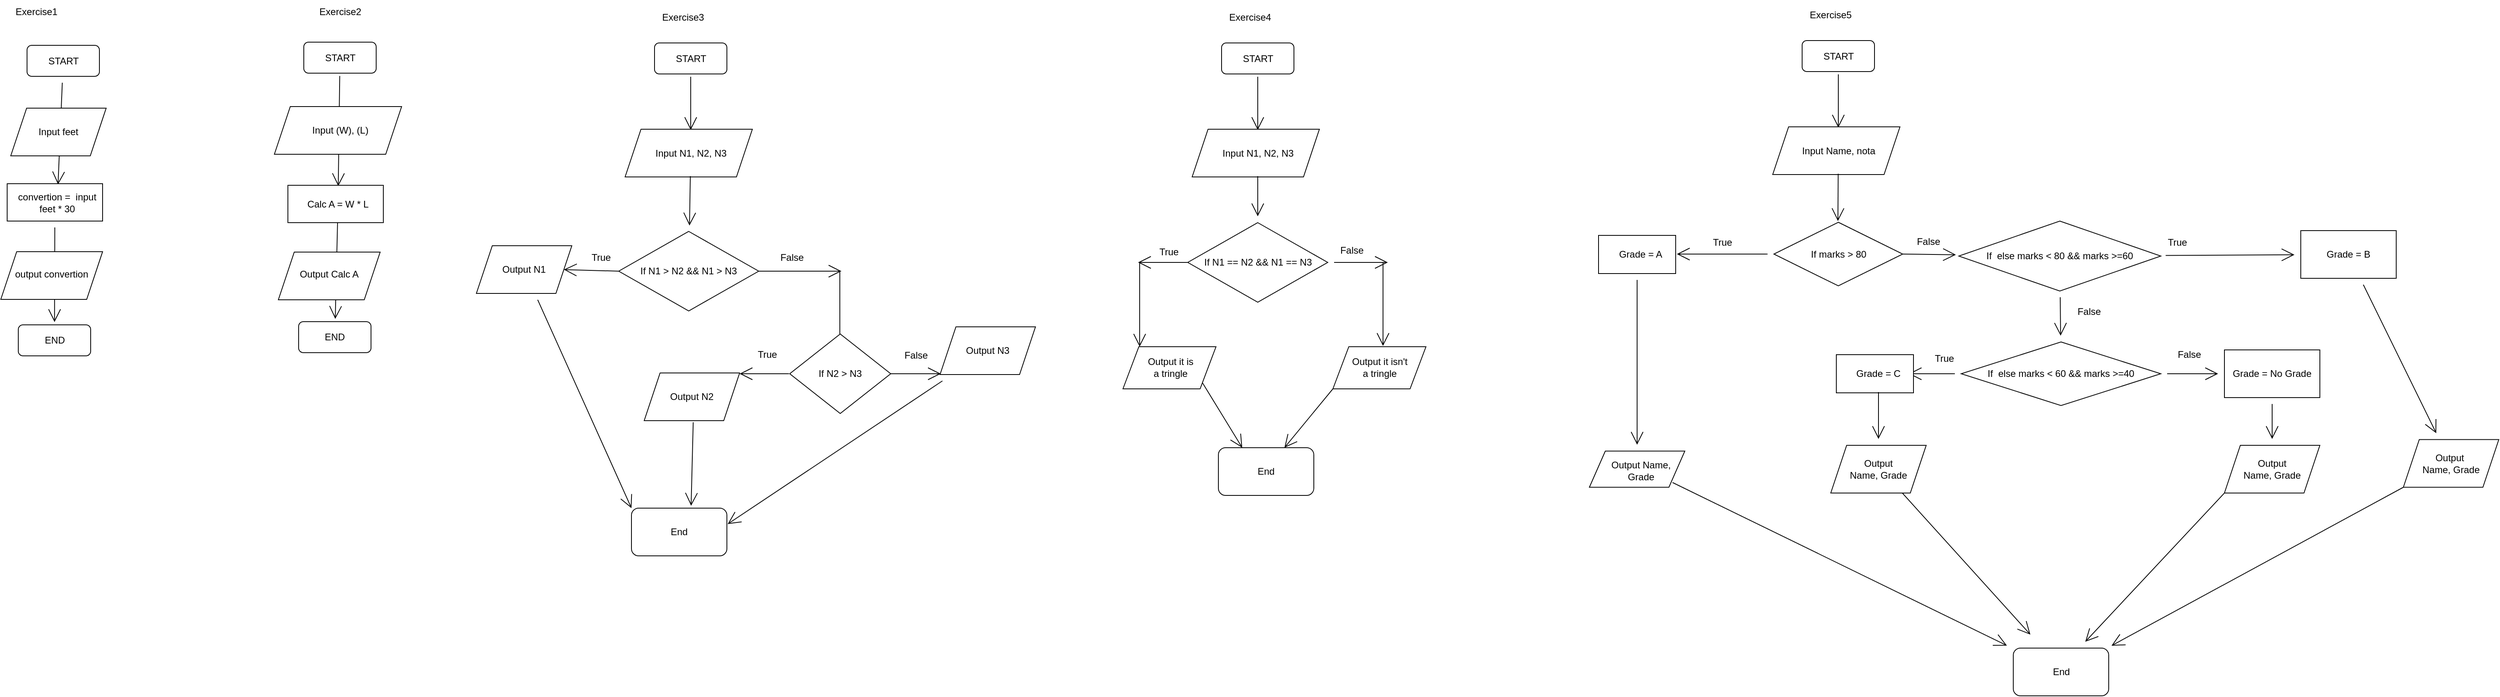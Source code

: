 <mxfile version="20.3.0" type="google"><diagram id="W6q1p02fnFKDCWlPJ2B-" name="Page-1"><mxGraphModel grid="0" page="0" gridSize="10" guides="1" tooltips="1" connect="1" arrows="1" fold="1" pageScale="1" pageWidth="850" pageHeight="1100" math="0" shadow="0"><root><mxCell id="0"/><mxCell id="1" parent="0"/><mxCell id="1oWrHF-s7Nw04dTgJK3o-116" value="" style="edgeStyle=none;curved=1;rounded=0;orthogonalLoop=1;jettySize=auto;html=1;endArrow=open;startSize=14;endSize=14;sourcePerimeterSpacing=8;targetPerimeterSpacing=8;" edge="1" parent="1" source="1oWrHF-s7Nw04dTgJK3o-114" target="1oWrHF-s7Nw04dTgJK3o-115"><mxGeometry relative="1" as="geometry"/></mxCell><mxCell id="1oWrHF-s7Nw04dTgJK3o-114" value="" style="rounded=0;whiteSpace=wrap;html=1;hachureGap=4;" vertex="1" parent="1"><mxGeometry x="1557" y="-429" width="97" height="48" as="geometry"/></mxCell><mxCell id="1oWrHF-s7Nw04dTgJK3o-2" value="" style="rounded=1;whiteSpace=wrap;html=1;hachureGap=4;" vertex="1" parent="1"><mxGeometry x="-419" y="-668" width="91" height="39" as="geometry"/></mxCell><mxCell id="1oWrHF-s7Nw04dTgJK3o-14" value="" style="edgeStyle=none;curved=1;rounded=0;orthogonalLoop=1;jettySize=auto;html=1;endArrow=open;startSize=14;endSize=14;sourcePerimeterSpacing=8;targetPerimeterSpacing=8;" edge="1" parent="1" source="1oWrHF-s7Nw04dTgJK3o-2" target="1oWrHF-s7Nw04dTgJK3o-8"><mxGeometry relative="1" as="geometry"/></mxCell><mxCell id="1oWrHF-s7Nw04dTgJK3o-3" value="START" style="text;html=1;strokeColor=none;fillColor=none;align=center;verticalAlign=middle;whiteSpace=wrap;rounded=0;hachureGap=4;" vertex="1" parent="1"><mxGeometry x="-403.5" y="-663.5" width="60" height="30" as="geometry"/></mxCell><mxCell id="1oWrHF-s7Nw04dTgJK3o-5" value="" style="shape=parallelogram;perimeter=parallelogramPerimeter;whiteSpace=wrap;html=1;fixedSize=1;hachureGap=4;" vertex="1" parent="1"><mxGeometry x="-439.5" y="-589" width="120" height="60" as="geometry"/></mxCell><mxCell id="1oWrHF-s7Nw04dTgJK3o-6" value="Input feet" style="text;html=1;strokeColor=none;fillColor=none;align=center;verticalAlign=middle;whiteSpace=wrap;rounded=0;hachureGap=4;" vertex="1" parent="1"><mxGeometry x="-421" y="-580" width="83" height="42" as="geometry"/></mxCell><mxCell id="1oWrHF-s7Nw04dTgJK3o-15" value="" style="edgeStyle=none;curved=1;rounded=0;orthogonalLoop=1;jettySize=auto;html=1;endArrow=open;startSize=14;endSize=14;sourcePerimeterSpacing=8;targetPerimeterSpacing=8;" edge="1" parent="1" source="1oWrHF-s7Nw04dTgJK3o-7" target="1oWrHF-s7Nw04dTgJK3o-13"><mxGeometry relative="1" as="geometry"/></mxCell><mxCell id="1oWrHF-s7Nw04dTgJK3o-7" value="" style="rounded=0;whiteSpace=wrap;html=1;hachureGap=4;" vertex="1" parent="1"><mxGeometry x="-444" y="-494" width="120" height="47" as="geometry"/></mxCell><mxCell id="1oWrHF-s7Nw04dTgJK3o-8" value="convertion =&amp;nbsp; input feet * 30" style="text;html=1;strokeColor=none;fillColor=none;align=center;verticalAlign=middle;whiteSpace=wrap;rounded=0;hachureGap=4;" vertex="1" parent="1"><mxGeometry x="-434" y="-485" width="106" height="30" as="geometry"/></mxCell><mxCell id="1oWrHF-s7Nw04dTgJK3o-9" value="" style="shape=parallelogram;perimeter=parallelogramPerimeter;whiteSpace=wrap;html=1;fixedSize=1;hachureGap=4;" vertex="1" parent="1"><mxGeometry x="-452" y="-408.5" width="128" height="60" as="geometry"/></mxCell><mxCell id="1oWrHF-s7Nw04dTgJK3o-10" value="output convertion" style="text;html=1;strokeColor=none;fillColor=none;align=center;verticalAlign=middle;whiteSpace=wrap;rounded=0;hachureGap=4;" vertex="1" parent="1"><mxGeometry x="-436.75" y="-395.5" width="97.5" height="30" as="geometry"/></mxCell><mxCell id="1oWrHF-s7Nw04dTgJK3o-12" value="" style="rounded=1;whiteSpace=wrap;html=1;hachureGap=4;" vertex="1" parent="1"><mxGeometry x="-430" y="-316.5" width="91" height="39" as="geometry"/></mxCell><mxCell id="1oWrHF-s7Nw04dTgJK3o-13" value="END" style="text;html=1;strokeColor=none;fillColor=none;align=center;verticalAlign=middle;whiteSpace=wrap;rounded=0;hachureGap=4;" vertex="1" parent="1"><mxGeometry x="-414.5" y="-312" width="60" height="30" as="geometry"/></mxCell><mxCell id="1oWrHF-s7Nw04dTgJK3o-16" value="" style="rounded=1;whiteSpace=wrap;html=1;hachureGap=4;" vertex="1" parent="1"><mxGeometry x="-71" y="-672" width="91" height="39" as="geometry"/></mxCell><mxCell id="1oWrHF-s7Nw04dTgJK3o-27" value="" style="edgeStyle=none;curved=1;rounded=0;orthogonalLoop=1;jettySize=auto;html=1;endArrow=open;startSize=14;endSize=14;sourcePerimeterSpacing=8;targetPerimeterSpacing=8;" edge="1" parent="1" source="1oWrHF-s7Nw04dTgJK3o-17" target="1oWrHF-s7Nw04dTgJK3o-22"><mxGeometry relative="1" as="geometry"/></mxCell><mxCell id="1oWrHF-s7Nw04dTgJK3o-17" value="START" style="text;html=1;strokeColor=none;fillColor=none;align=center;verticalAlign=middle;whiteSpace=wrap;rounded=0;hachureGap=4;" vertex="1" parent="1"><mxGeometry x="-55.5" y="-667.5" width="60" height="30" as="geometry"/></mxCell><mxCell id="1oWrHF-s7Nw04dTgJK3o-19" value="" style="shape=parallelogram;perimeter=parallelogramPerimeter;whiteSpace=wrap;html=1;fixedSize=1;hachureGap=4;" vertex="1" parent="1"><mxGeometry x="-108" y="-591" width="160" height="60" as="geometry"/></mxCell><mxCell id="1oWrHF-s7Nw04dTgJK3o-20" value="Input (W), (L)" style="text;html=1;strokeColor=none;fillColor=none;align=center;verticalAlign=middle;whiteSpace=wrap;rounded=0;hachureGap=4;" vertex="1" parent="1"><mxGeometry x="-82.5" y="-582" width="114" height="42" as="geometry"/></mxCell><mxCell id="1oWrHF-s7Nw04dTgJK3o-21" value="" style="rounded=0;whiteSpace=wrap;html=1;hachureGap=4;" vertex="1" parent="1"><mxGeometry x="-91" y="-492" width="120" height="47" as="geometry"/></mxCell><mxCell id="1oWrHF-s7Nw04dTgJK3o-28" value="" style="edgeStyle=none;curved=1;rounded=0;orthogonalLoop=1;jettySize=auto;html=1;endArrow=open;startSize=14;endSize=14;sourcePerimeterSpacing=8;targetPerimeterSpacing=8;" edge="1" parent="1" source="1oWrHF-s7Nw04dTgJK3o-22" target="1oWrHF-s7Nw04dTgJK3o-26"><mxGeometry relative="1" as="geometry"/></mxCell><mxCell id="1oWrHF-s7Nw04dTgJK3o-22" value="Calc A = W * L" style="text;html=1;strokeColor=none;fillColor=none;align=center;verticalAlign=middle;whiteSpace=wrap;rounded=0;hachureGap=4;" vertex="1" parent="1"><mxGeometry x="-81" y="-483" width="106" height="30" as="geometry"/></mxCell><mxCell id="1oWrHF-s7Nw04dTgJK3o-23" value="" style="shape=parallelogram;perimeter=parallelogramPerimeter;whiteSpace=wrap;html=1;fixedSize=1;hachureGap=4;" vertex="1" parent="1"><mxGeometry x="-103" y="-408" width="128" height="60" as="geometry"/></mxCell><mxCell id="1oWrHF-s7Nw04dTgJK3o-24" value="Output Calc A" style="text;html=1;strokeColor=none;fillColor=none;align=center;verticalAlign=middle;whiteSpace=wrap;rounded=0;hachureGap=4;" vertex="1" parent="1"><mxGeometry x="-87.75" y="-395" width="97.5" height="30" as="geometry"/></mxCell><mxCell id="1oWrHF-s7Nw04dTgJK3o-25" value="" style="rounded=1;whiteSpace=wrap;html=1;hachureGap=4;" vertex="1" parent="1"><mxGeometry x="-77.5" y="-320.5" width="91" height="39" as="geometry"/></mxCell><mxCell id="1oWrHF-s7Nw04dTgJK3o-26" value="END" style="text;html=1;strokeColor=none;fillColor=none;align=center;verticalAlign=middle;whiteSpace=wrap;rounded=0;hachureGap=4;" vertex="1" parent="1"><mxGeometry x="-62" y="-316" width="60" height="30" as="geometry"/></mxCell><mxCell id="1oWrHF-s7Nw04dTgJK3o-29" value="" style="rounded=1;whiteSpace=wrap;html=1;hachureGap=4;" vertex="1" parent="1"><mxGeometry x="370" y="-671" width="91" height="39" as="geometry"/></mxCell><mxCell id="1oWrHF-s7Nw04dTgJK3o-61" value="" style="edgeStyle=none;curved=1;rounded=0;orthogonalLoop=1;jettySize=auto;html=1;endArrow=open;startSize=14;endSize=14;sourcePerimeterSpacing=8;targetPerimeterSpacing=8;" edge="1" parent="1" source="1oWrHF-s7Nw04dTgJK3o-30" target="1oWrHF-s7Nw04dTgJK3o-32"><mxGeometry relative="1" as="geometry"/></mxCell><mxCell id="1oWrHF-s7Nw04dTgJK3o-30" value="START" style="text;html=1;strokeColor=none;fillColor=none;align=center;verticalAlign=middle;whiteSpace=wrap;rounded=0;hachureGap=4;" vertex="1" parent="1"><mxGeometry x="385.5" y="-666.5" width="60" height="30" as="geometry"/></mxCell><mxCell id="1oWrHF-s7Nw04dTgJK3o-31" value="" style="shape=parallelogram;perimeter=parallelogramPerimeter;whiteSpace=wrap;html=1;fixedSize=1;hachureGap=4;" vertex="1" parent="1"><mxGeometry x="333" y="-562.5" width="160" height="60" as="geometry"/></mxCell><mxCell id="1oWrHF-s7Nw04dTgJK3o-62" value="" style="edgeStyle=none;curved=1;rounded=0;orthogonalLoop=1;jettySize=auto;html=1;endArrow=open;startSize=14;endSize=14;sourcePerimeterSpacing=8;targetPerimeterSpacing=8;" edge="1" parent="1" source="1oWrHF-s7Nw04dTgJK3o-32" target="1oWrHF-s7Nw04dTgJK3o-33"><mxGeometry relative="1" as="geometry"/></mxCell><mxCell id="1oWrHF-s7Nw04dTgJK3o-32" value="Input N1, N2, N3" style="text;html=1;strokeColor=none;fillColor=none;align=center;verticalAlign=middle;whiteSpace=wrap;rounded=0;hachureGap=4;" vertex="1" parent="1"><mxGeometry x="358.5" y="-553.5" width="114" height="42" as="geometry"/></mxCell><mxCell id="1oWrHF-s7Nw04dTgJK3o-44" value="" style="edgeStyle=none;curved=1;rounded=0;orthogonalLoop=1;jettySize=auto;html=1;endArrow=open;startSize=14;endSize=14;sourcePerimeterSpacing=8;targetPerimeterSpacing=8;exitX=0;exitY=0.5;exitDx=0;exitDy=0;entryX=1;entryY=0.5;entryDx=0;entryDy=0;" edge="1" parent="1" source="1oWrHF-s7Nw04dTgJK3o-33" target="1oWrHF-s7Nw04dTgJK3o-43"><mxGeometry relative="1" as="geometry"><mxPoint x="260" y="-343" as="sourcePoint"/><mxPoint x="201" y="-294" as="targetPoint"/></mxGeometry></mxCell><mxCell id="1oWrHF-s7Nw04dTgJK3o-49" value="" style="edgeStyle=none;curved=1;rounded=0;orthogonalLoop=1;jettySize=auto;html=1;endArrow=open;startSize=14;endSize=14;sourcePerimeterSpacing=8;targetPerimeterSpacing=8;" edge="1" parent="1"><mxGeometry relative="1" as="geometry"><mxPoint x="603" y="-383" as="sourcePoint"/><mxPoint x="602.5" y="-259" as="targetPoint"/><Array as="points"><mxPoint x="603" y="-261"/></Array></mxGeometry></mxCell><mxCell id="1oWrHF-s7Nw04dTgJK3o-51" value="" style="edgeStyle=none;curved=1;rounded=0;orthogonalLoop=1;jettySize=auto;html=1;endArrow=open;startSize=14;endSize=14;sourcePerimeterSpacing=8;targetPerimeterSpacing=8;" edge="1" parent="1"><mxGeometry relative="1" as="geometry"><mxPoint x="501.0" y="-384" as="sourcePoint"/><mxPoint x="605" y="-384" as="targetPoint"/></mxGeometry></mxCell><mxCell id="1oWrHF-s7Nw04dTgJK3o-33" value="If N1 &amp;gt; N2 &amp;amp;&amp;amp; N1 &amp;gt; N3" style="rhombus;whiteSpace=wrap;html=1;hachureGap=4;" vertex="1" parent="1"><mxGeometry x="325" y="-434" width="176" height="100" as="geometry"/></mxCell><mxCell id="1oWrHF-s7Nw04dTgJK3o-60" value="" style="edgeStyle=none;curved=1;rounded=0;orthogonalLoop=1;jettySize=auto;html=1;endArrow=open;startSize=14;endSize=14;sourcePerimeterSpacing=8;targetPerimeterSpacing=8;entryX=0;entryY=0;entryDx=0;entryDy=0;" edge="1" parent="1" source="1oWrHF-s7Nw04dTgJK3o-43" target="1oWrHF-s7Nw04dTgJK3o-59"><mxGeometry relative="1" as="geometry"><mxPoint x="186" y="-73" as="targetPoint"/></mxGeometry></mxCell><mxCell id="1oWrHF-s7Nw04dTgJK3o-43" value="Output N1" style="shape=parallelogram;perimeter=parallelogramPerimeter;whiteSpace=wrap;html=1;fixedSize=1;hachureGap=4;" vertex="1" parent="1"><mxGeometry x="146" y="-416" width="120" height="60" as="geometry"/></mxCell><mxCell id="1oWrHF-s7Nw04dTgJK3o-47" value="True" style="text;html=1;strokeColor=none;fillColor=none;align=center;verticalAlign=middle;whiteSpace=wrap;rounded=0;hachureGap=4;rotation=0;" vertex="1" parent="1"><mxGeometry x="273" y="-416" width="60" height="30" as="geometry"/></mxCell><mxCell id="1oWrHF-s7Nw04dTgJK3o-54" value="" style="edgeStyle=none;curved=1;rounded=0;orthogonalLoop=1;jettySize=auto;html=1;endArrow=open;startSize=14;endSize=14;sourcePerimeterSpacing=8;targetPerimeterSpacing=8;" edge="1" parent="1"><mxGeometry relative="1" as="geometry"><mxPoint x="664" y="-255" as="sourcePoint"/><mxPoint x="730" y="-255" as="targetPoint"/></mxGeometry></mxCell><mxCell id="1oWrHF-s7Nw04dTgJK3o-56" value="" style="edgeStyle=none;curved=1;rounded=0;orthogonalLoop=1;jettySize=auto;html=1;endArrow=open;startSize=14;endSize=14;sourcePerimeterSpacing=8;targetPerimeterSpacing=8;" edge="1" parent="1"><mxGeometry relative="1" as="geometry"><mxPoint x="539" y="-255" as="sourcePoint"/><mxPoint x="477.0" y="-255" as="targetPoint"/></mxGeometry></mxCell><mxCell id="1oWrHF-s7Nw04dTgJK3o-48" value="If N2 &amp;gt; N3" style="rhombus;whiteSpace=wrap;html=1;hachureGap=4;" vertex="1" parent="1"><mxGeometry x="540" y="-305" width="127" height="100" as="geometry"/></mxCell><mxCell id="1oWrHF-s7Nw04dTgJK3o-52" value="False" style="text;html=1;strokeColor=none;fillColor=none;align=center;verticalAlign=middle;whiteSpace=wrap;rounded=0;hachureGap=4;" vertex="1" parent="1"><mxGeometry x="513" y="-416" width="60" height="30" as="geometry"/></mxCell><mxCell id="1oWrHF-s7Nw04dTgJK3o-67" value="" style="edgeStyle=none;curved=1;rounded=0;orthogonalLoop=1;jettySize=auto;html=1;endArrow=open;startSize=14;endSize=14;sourcePerimeterSpacing=8;targetPerimeterSpacing=8;" edge="1" parent="1" source="1oWrHF-s7Nw04dTgJK3o-53"><mxGeometry relative="1" as="geometry"><mxPoint x="462" y="-66" as="targetPoint"/></mxGeometry></mxCell><mxCell id="1oWrHF-s7Nw04dTgJK3o-53" value="Output N3" style="shape=parallelogram;perimeter=parallelogramPerimeter;whiteSpace=wrap;html=1;fixedSize=1;hachureGap=4;" vertex="1" parent="1"><mxGeometry x="729" y="-314" width="120" height="60" as="geometry"/></mxCell><mxCell id="1oWrHF-s7Nw04dTgJK3o-65" value="" style="edgeStyle=none;curved=1;rounded=0;orthogonalLoop=1;jettySize=auto;html=1;endArrow=open;startSize=14;endSize=14;sourcePerimeterSpacing=8;targetPerimeterSpacing=8;" edge="1" parent="1"><mxGeometry relative="1" as="geometry"><mxPoint x="418.647" y="-194" as="sourcePoint"/><mxPoint x="416" y="-89" as="targetPoint"/></mxGeometry></mxCell><mxCell id="1oWrHF-s7Nw04dTgJK3o-55" value="Output N2" style="shape=parallelogram;perimeter=parallelogramPerimeter;whiteSpace=wrap;html=1;fixedSize=1;hachureGap=4;" vertex="1" parent="1"><mxGeometry x="357" y="-256" width="120" height="60" as="geometry"/></mxCell><mxCell id="1oWrHF-s7Nw04dTgJK3o-57" value="True" style="text;html=1;strokeColor=none;fillColor=none;align=center;verticalAlign=middle;whiteSpace=wrap;rounded=0;hachureGap=4;rotation=0;" vertex="1" parent="1"><mxGeometry x="482" y="-294" width="60" height="30" as="geometry"/></mxCell><mxCell id="1oWrHF-s7Nw04dTgJK3o-58" value="False" style="text;html=1;strokeColor=none;fillColor=none;align=center;verticalAlign=middle;whiteSpace=wrap;rounded=0;hachureGap=4;rotation=0;" vertex="1" parent="1"><mxGeometry x="669" y="-293" width="60" height="30" as="geometry"/></mxCell><mxCell id="1oWrHF-s7Nw04dTgJK3o-59" value="End" style="rounded=1;whiteSpace=wrap;html=1;hachureGap=4;" vertex="1" parent="1"><mxGeometry x="341" y="-86" width="120" height="60" as="geometry"/></mxCell><mxCell id="1oWrHF-s7Nw04dTgJK3o-68" value="Exercise1" style="text;html=1;strokeColor=none;fillColor=none;align=center;verticalAlign=middle;whiteSpace=wrap;rounded=0;hachureGap=4;" vertex="1" parent="1"><mxGeometry x="-436.75" y="-725" width="60" height="30" as="geometry"/></mxCell><mxCell id="1oWrHF-s7Nw04dTgJK3o-71" value="Exercise2" style="text;html=1;strokeColor=none;fillColor=none;align=center;verticalAlign=middle;whiteSpace=wrap;rounded=0;hachureGap=4;" vertex="1" parent="1"><mxGeometry x="-55.5" y="-725" width="60" height="30" as="geometry"/></mxCell><mxCell id="1oWrHF-s7Nw04dTgJK3o-72" value="Exercise3" style="text;html=1;strokeColor=none;fillColor=none;align=center;verticalAlign=middle;whiteSpace=wrap;rounded=0;hachureGap=4;" vertex="1" parent="1"><mxGeometry x="376" y="-718" width="60" height="30" as="geometry"/></mxCell><mxCell id="1oWrHF-s7Nw04dTgJK3o-73" value="" style="rounded=1;whiteSpace=wrap;html=1;hachureGap=4;" vertex="1" parent="1"><mxGeometry x="1083" y="-671" width="91" height="39" as="geometry"/></mxCell><mxCell id="1oWrHF-s7Nw04dTgJK3o-74" value="" style="edgeStyle=none;curved=1;rounded=0;orthogonalLoop=1;jettySize=auto;html=1;endArrow=open;startSize=14;endSize=14;sourcePerimeterSpacing=8;targetPerimeterSpacing=8;" edge="1" parent="1" source="1oWrHF-s7Nw04dTgJK3o-75" target="1oWrHF-s7Nw04dTgJK3o-77"><mxGeometry relative="1" as="geometry"/></mxCell><mxCell id="1oWrHF-s7Nw04dTgJK3o-75" value="START" style="text;html=1;strokeColor=none;fillColor=none;align=center;verticalAlign=middle;whiteSpace=wrap;rounded=0;hachureGap=4;" vertex="1" parent="1"><mxGeometry x="1098.5" y="-666.5" width="60" height="30" as="geometry"/></mxCell><mxCell id="1oWrHF-s7Nw04dTgJK3o-76" value="" style="shape=parallelogram;perimeter=parallelogramPerimeter;whiteSpace=wrap;html=1;fixedSize=1;hachureGap=4;" vertex="1" parent="1"><mxGeometry x="1046" y="-562.5" width="160" height="60" as="geometry"/></mxCell><mxCell id="1oWrHF-s7Nw04dTgJK3o-80" value="" style="edgeStyle=none;curved=1;rounded=0;orthogonalLoop=1;jettySize=auto;html=1;endArrow=open;startSize=14;endSize=14;sourcePerimeterSpacing=8;targetPerimeterSpacing=8;" edge="1" parent="1" source="1oWrHF-s7Nw04dTgJK3o-77" target="1oWrHF-s7Nw04dTgJK3o-79"><mxGeometry relative="1" as="geometry"/></mxCell><mxCell id="1oWrHF-s7Nw04dTgJK3o-77" value="Input N1, N2, N3" style="text;html=1;strokeColor=none;fillColor=none;align=center;verticalAlign=middle;whiteSpace=wrap;rounded=0;hachureGap=4;" vertex="1" parent="1"><mxGeometry x="1071.5" y="-553.5" width="114" height="42" as="geometry"/></mxCell><mxCell id="1oWrHF-s7Nw04dTgJK3o-78" value="Exercise4" style="text;html=1;strokeColor=none;fillColor=none;align=center;verticalAlign=middle;whiteSpace=wrap;rounded=0;hachureGap=4;" vertex="1" parent="1"><mxGeometry x="1089" y="-718" width="60" height="30" as="geometry"/></mxCell><mxCell id="1oWrHF-s7Nw04dTgJK3o-84" value="" style="edgeStyle=none;curved=1;rounded=0;orthogonalLoop=1;jettySize=auto;html=1;endArrow=open;startSize=14;endSize=14;sourcePerimeterSpacing=8;targetPerimeterSpacing=8;" edge="1" parent="1"><mxGeometry relative="1" as="geometry"><mxPoint x="1041" y="-395" as="sourcePoint"/><mxPoint x="978" y="-395" as="targetPoint"/></mxGeometry></mxCell><mxCell id="1oWrHF-s7Nw04dTgJK3o-92" value="" style="edgeStyle=none;curved=1;rounded=0;orthogonalLoop=1;jettySize=auto;html=1;endArrow=open;startSize=14;endSize=14;sourcePerimeterSpacing=8;targetPerimeterSpacing=8;" edge="1" parent="1" source="1oWrHF-s7Nw04dTgJK3o-79"><mxGeometry relative="1" as="geometry"><mxPoint x="1292" y="-395" as="targetPoint"/></mxGeometry></mxCell><mxCell id="1oWrHF-s7Nw04dTgJK3o-79" value="If N1 == N2 &amp;amp;&amp;amp; N1 == N3" style="rhombus;whiteSpace=wrap;html=1;hachureGap=4;" vertex="1" parent="1"><mxGeometry x="1040.5" y="-445" width="176" height="100" as="geometry"/></mxCell><mxCell id="1oWrHF-s7Nw04dTgJK3o-99" style="edgeStyle=none;curved=1;rounded=0;orthogonalLoop=1;jettySize=auto;html=1;exitX=1;exitY=1;exitDx=0;exitDy=0;endArrow=open;startSize=14;endSize=14;sourcePerimeterSpacing=8;targetPerimeterSpacing=8;entryX=0.25;entryY=0;entryDx=0;entryDy=0;" edge="1" parent="1" source="1oWrHF-s7Nw04dTgJK3o-81" target="1oWrHF-s7Nw04dTgJK3o-97"><mxGeometry relative="1" as="geometry"><mxPoint x="1086.042" y="-198" as="targetPoint"/></mxGeometry></mxCell><mxCell id="1oWrHF-s7Nw04dTgJK3o-81" value="" style="shape=parallelogram;perimeter=parallelogramPerimeter;whiteSpace=wrap;html=1;fixedSize=1;hachureGap=4;" vertex="1" parent="1"><mxGeometry x="959" y="-289" width="117" height="53" as="geometry"/></mxCell><mxCell id="1oWrHF-s7Nw04dTgJK3o-86" value="" style="edgeStyle=none;curved=1;rounded=0;orthogonalLoop=1;jettySize=auto;html=1;endArrow=open;startSize=14;endSize=14;sourcePerimeterSpacing=8;targetPerimeterSpacing=8;" edge="1" parent="1"><mxGeometry relative="1" as="geometry"><mxPoint x="980" y="-395" as="sourcePoint"/><mxPoint x="980" y="-289" as="targetPoint"/></mxGeometry></mxCell><mxCell id="1oWrHF-s7Nw04dTgJK3o-89" value="Output it is a tringle" style="text;html=1;strokeColor=none;fillColor=none;align=center;verticalAlign=middle;whiteSpace=wrap;rounded=0;hachureGap=4;" vertex="1" parent="1"><mxGeometry x="989" y="-278" width="60" height="30" as="geometry"/></mxCell><mxCell id="1oWrHF-s7Nw04dTgJK3o-90" value="True" style="text;html=1;strokeColor=none;fillColor=none;align=center;verticalAlign=middle;whiteSpace=wrap;rounded=0;hachureGap=4;" vertex="1" parent="1"><mxGeometry x="987" y="-423" width="60" height="30" as="geometry"/></mxCell><mxCell id="1oWrHF-s7Nw04dTgJK3o-93" value="False" style="text;html=1;strokeColor=none;fillColor=none;align=center;verticalAlign=middle;whiteSpace=wrap;rounded=0;hachureGap=4;" vertex="1" parent="1"><mxGeometry x="1216.5" y="-425.5" width="60" height="30" as="geometry"/></mxCell><mxCell id="1oWrHF-s7Nw04dTgJK3o-101" style="edgeStyle=none;curved=1;rounded=0;orthogonalLoop=1;jettySize=auto;html=1;exitX=0;exitY=1;exitDx=0;exitDy=0;endArrow=open;startSize=14;endSize=14;sourcePerimeterSpacing=8;targetPerimeterSpacing=8;entryX=0.692;entryY=0;entryDx=0;entryDy=0;entryPerimeter=0;" edge="1" parent="1" source="1oWrHF-s7Nw04dTgJK3o-94" target="1oWrHF-s7Nw04dTgJK3o-97"><mxGeometry relative="1" as="geometry"><mxPoint x="1194.434" y="-198" as="targetPoint"/></mxGeometry></mxCell><mxCell id="1oWrHF-s7Nw04dTgJK3o-94" value="" style="shape=parallelogram;perimeter=parallelogramPerimeter;whiteSpace=wrap;html=1;fixedSize=1;hachureGap=4;" vertex="1" parent="1"><mxGeometry x="1223" y="-289" width="117" height="53" as="geometry"/></mxCell><mxCell id="1oWrHF-s7Nw04dTgJK3o-95" value="Output it isn't a tringle" style="text;html=1;strokeColor=none;fillColor=none;align=center;verticalAlign=middle;whiteSpace=wrap;rounded=0;hachureGap=4;" vertex="1" parent="1"><mxGeometry x="1245.5" y="-278.5" width="71.5" height="30" as="geometry"/></mxCell><mxCell id="1oWrHF-s7Nw04dTgJK3o-96" value="" style="edgeStyle=none;curved=1;rounded=0;orthogonalLoop=1;jettySize=auto;html=1;endArrow=open;startSize=14;endSize=14;sourcePerimeterSpacing=8;targetPerimeterSpacing=8;" edge="1" parent="1"><mxGeometry relative="1" as="geometry"><mxPoint x="1286.0" y="-395" as="sourcePoint"/><mxPoint x="1286" y="-290" as="targetPoint"/></mxGeometry></mxCell><mxCell id="1oWrHF-s7Nw04dTgJK3o-97" value="End" style="rounded=1;whiteSpace=wrap;html=1;hachureGap=4;" vertex="1" parent="1"><mxGeometry x="1079" y="-162" width="120" height="60" as="geometry"/></mxCell><mxCell id="1oWrHF-s7Nw04dTgJK3o-102" value="" style="rounded=1;whiteSpace=wrap;html=1;hachureGap=4;" vertex="1" parent="1"><mxGeometry x="1813" y="-674" width="91" height="39" as="geometry"/></mxCell><mxCell id="1oWrHF-s7Nw04dTgJK3o-103" value="" style="edgeStyle=none;curved=1;rounded=0;orthogonalLoop=1;jettySize=auto;html=1;endArrow=open;startSize=14;endSize=14;sourcePerimeterSpacing=8;targetPerimeterSpacing=8;" edge="1" parent="1" source="1oWrHF-s7Nw04dTgJK3o-104" target="1oWrHF-s7Nw04dTgJK3o-106"><mxGeometry relative="1" as="geometry"/></mxCell><mxCell id="1oWrHF-s7Nw04dTgJK3o-104" value="START" style="text;html=1;strokeColor=none;fillColor=none;align=center;verticalAlign=middle;whiteSpace=wrap;rounded=0;hachureGap=4;" vertex="1" parent="1"><mxGeometry x="1828.5" y="-669.5" width="60" height="30" as="geometry"/></mxCell><mxCell id="1oWrHF-s7Nw04dTgJK3o-105" value="" style="shape=parallelogram;perimeter=parallelogramPerimeter;whiteSpace=wrap;html=1;fixedSize=1;hachureGap=4;" vertex="1" parent="1"><mxGeometry x="1776" y="-565.5" width="160" height="60" as="geometry"/></mxCell><mxCell id="1oWrHF-s7Nw04dTgJK3o-109" value="" style="edgeStyle=none;curved=1;rounded=0;orthogonalLoop=1;jettySize=auto;html=1;endArrow=open;startSize=14;endSize=14;sourcePerimeterSpacing=8;targetPerimeterSpacing=8;" edge="1" parent="1" source="1oWrHF-s7Nw04dTgJK3o-106"><mxGeometry relative="1" as="geometry"><mxPoint x="1858" y="-447" as="targetPoint"/></mxGeometry></mxCell><mxCell id="1oWrHF-s7Nw04dTgJK3o-106" value="Input Name, nota" style="text;html=1;strokeColor=none;fillColor=none;align=center;verticalAlign=middle;whiteSpace=wrap;rounded=0;hachureGap=4;" vertex="1" parent="1"><mxGeometry x="1801.5" y="-556.5" width="114" height="42" as="geometry"/></mxCell><mxCell id="1oWrHF-s7Nw04dTgJK3o-107" value="Exercise5" style="text;html=1;strokeColor=none;fillColor=none;align=center;verticalAlign=middle;whiteSpace=wrap;rounded=0;hachureGap=4;" vertex="1" parent="1"><mxGeometry x="1819" y="-721" width="60" height="30" as="geometry"/></mxCell><mxCell id="1oWrHF-s7Nw04dTgJK3o-112" value="" style="edgeStyle=none;curved=1;rounded=0;orthogonalLoop=1;jettySize=auto;html=1;endArrow=open;startSize=14;endSize=14;sourcePerimeterSpacing=8;targetPerimeterSpacing=8;" edge="1" parent="1" source="1oWrHF-s7Nw04dTgJK3o-108"><mxGeometry relative="1" as="geometry"><mxPoint x="1655.5" y="-405.5" as="targetPoint"/></mxGeometry></mxCell><mxCell id="1oWrHF-s7Nw04dTgJK3o-120" style="edgeStyle=none;curved=1;rounded=0;orthogonalLoop=1;jettySize=auto;html=1;exitX=1;exitY=0.5;exitDx=0;exitDy=0;endArrow=open;startSize=14;endSize=14;sourcePerimeterSpacing=8;targetPerimeterSpacing=8;" edge="1" parent="1" source="1oWrHF-s7Nw04dTgJK3o-108" target="1oWrHF-s7Nw04dTgJK3o-119"><mxGeometry relative="1" as="geometry"/></mxCell><mxCell id="1oWrHF-s7Nw04dTgJK3o-108" value="If marks &amp;gt; 80" style="rhombus;whiteSpace=wrap;html=1;hachureGap=4;" vertex="1" parent="1"><mxGeometry x="1777.5" y="-445.5" width="162" height="80" as="geometry"/></mxCell><mxCell id="1oWrHF-s7Nw04dTgJK3o-110" value="True" style="text;html=1;strokeColor=none;fillColor=none;align=center;verticalAlign=middle;whiteSpace=wrap;rounded=0;hachureGap=4;" vertex="1" parent="1"><mxGeometry x="1683" y="-435.5" width="60" height="30" as="geometry"/></mxCell><mxCell id="1oWrHF-s7Nw04dTgJK3o-113" value="Grade = A" style="text;html=1;strokeColor=none;fillColor=none;align=center;verticalAlign=middle;whiteSpace=wrap;rounded=0;hachureGap=4;" vertex="1" parent="1"><mxGeometry x="1580" y="-420" width="60" height="30" as="geometry"/></mxCell><mxCell id="1oWrHF-s7Nw04dTgJK3o-115" value="" style="shape=parallelogram;perimeter=parallelogramPerimeter;whiteSpace=wrap;html=1;fixedSize=1;hachureGap=4;" vertex="1" parent="1"><mxGeometry x="1545.5" y="-157.75" width="120" height="45.5" as="geometry"/></mxCell><mxCell id="1oWrHF-s7Nw04dTgJK3o-143" style="edgeStyle=none;curved=1;rounded=0;orthogonalLoop=1;jettySize=auto;html=1;exitX=1;exitY=1;exitDx=0;exitDy=0;endArrow=open;startSize=14;endSize=14;sourcePerimeterSpacing=8;targetPerimeterSpacing=8;" edge="1" parent="1" source="1oWrHF-s7Nw04dTgJK3o-117" target="1oWrHF-s7Nw04dTgJK3o-142"><mxGeometry relative="1" as="geometry"/></mxCell><mxCell id="1oWrHF-s7Nw04dTgJK3o-117" value="Output Name, Grade" style="text;html=1;strokeColor=none;fillColor=none;align=center;verticalAlign=middle;whiteSpace=wrap;rounded=0;hachureGap=4;" vertex="1" parent="1"><mxGeometry x="1569.5" y="-148.25" width="80.5" height="30" as="geometry"/></mxCell><mxCell id="1oWrHF-s7Nw04dTgJK3o-118" value="False" style="text;html=1;strokeColor=none;fillColor=none;align=center;verticalAlign=middle;whiteSpace=wrap;rounded=0;hachureGap=4;" vertex="1" parent="1"><mxGeometry x="1942" y="-436.5" width="60" height="30" as="geometry"/></mxCell><mxCell id="1oWrHF-s7Nw04dTgJK3o-122" value="" style="edgeStyle=none;curved=1;rounded=0;orthogonalLoop=1;jettySize=auto;html=1;endArrow=open;startSize=14;endSize=14;sourcePerimeterSpacing=8;targetPerimeterSpacing=8;" edge="1" parent="1" source="1oWrHF-s7Nw04dTgJK3o-119" target="1oWrHF-s7Nw04dTgJK3o-121"><mxGeometry relative="1" as="geometry"/></mxCell><mxCell id="1oWrHF-s7Nw04dTgJK3o-129" value="" style="edgeStyle=none;curved=1;rounded=0;orthogonalLoop=1;jettySize=auto;html=1;endArrow=open;startSize=14;endSize=14;sourcePerimeterSpacing=8;targetPerimeterSpacing=8;" edge="1" parent="1" source="1oWrHF-s7Nw04dTgJK3o-119" target="1oWrHF-s7Nw04dTgJK3o-128"><mxGeometry relative="1" as="geometry"/></mxCell><mxCell id="1oWrHF-s7Nw04dTgJK3o-119" value="If&amp;nbsp; else marks &amp;lt; 80 &amp;amp;&amp;amp; marks &amp;gt;=60" style="rhombus;whiteSpace=wrap;html=1;hachureGap=4;" vertex="1" parent="1"><mxGeometry x="2010" y="-447" width="254" height="88" as="geometry"/></mxCell><mxCell id="1oWrHF-s7Nw04dTgJK3o-125" value="" style="edgeStyle=none;curved=1;rounded=0;orthogonalLoop=1;jettySize=auto;html=1;endArrow=open;startSize=14;endSize=14;sourcePerimeterSpacing=8;targetPerimeterSpacing=8;" edge="1" parent="1" source="1oWrHF-s7Nw04dTgJK3o-121" target="1oWrHF-s7Nw04dTgJK3o-124"><mxGeometry relative="1" as="geometry"/></mxCell><mxCell id="1oWrHF-s7Nw04dTgJK3o-121" value="" style="whiteSpace=wrap;html=1;hachureGap=4;" vertex="1" parent="1"><mxGeometry x="2440" y="-435" width="120" height="60" as="geometry"/></mxCell><mxCell id="1oWrHF-s7Nw04dTgJK3o-123" value="Grade = B" style="text;html=1;strokeColor=none;fillColor=none;align=center;verticalAlign=middle;whiteSpace=wrap;rounded=0;hachureGap=4;" vertex="1" parent="1"><mxGeometry x="2470" y="-420.5" width="60" height="30.5" as="geometry"/></mxCell><mxCell id="1oWrHF-s7Nw04dTgJK3o-148" style="edgeStyle=none;curved=1;rounded=0;orthogonalLoop=1;jettySize=auto;html=1;exitX=0;exitY=1;exitDx=0;exitDy=0;endArrow=open;startSize=14;endSize=14;sourcePerimeterSpacing=8;targetPerimeterSpacing=8;" edge="1" parent="1" source="1oWrHF-s7Nw04dTgJK3o-124"><mxGeometry relative="1" as="geometry"><mxPoint x="2202" y="87" as="targetPoint"/></mxGeometry></mxCell><mxCell id="1oWrHF-s7Nw04dTgJK3o-124" value="Output&amp;nbsp; &lt;br&gt;Name, Grade" style="shape=parallelogram;perimeter=parallelogramPerimeter;whiteSpace=wrap;html=1;fixedSize=1;hachureGap=4;" vertex="1" parent="1"><mxGeometry x="2569" y="-172.25" width="120" height="60" as="geometry"/></mxCell><mxCell id="1oWrHF-s7Nw04dTgJK3o-126" value="True" style="text;html=1;strokeColor=none;fillColor=none;align=center;verticalAlign=middle;whiteSpace=wrap;rounded=0;hachureGap=4;" vertex="1" parent="1"><mxGeometry x="2255" y="-435" width="60" height="30" as="geometry"/></mxCell><mxCell id="1oWrHF-s7Nw04dTgJK3o-133" value="" style="edgeStyle=none;curved=1;rounded=0;orthogonalLoop=1;jettySize=auto;html=1;endArrow=open;startSize=14;endSize=14;sourcePerimeterSpacing=8;targetPerimeterSpacing=8;" edge="1" parent="1" source="1oWrHF-s7Nw04dTgJK3o-128" target="1oWrHF-s7Nw04dTgJK3o-132"><mxGeometry relative="1" as="geometry"/></mxCell><mxCell id="1oWrHF-s7Nw04dTgJK3o-138" value="" style="edgeStyle=none;curved=1;rounded=0;orthogonalLoop=1;jettySize=auto;html=1;endArrow=open;startSize=14;endSize=14;sourcePerimeterSpacing=8;targetPerimeterSpacing=8;" edge="1" parent="1" source="1oWrHF-s7Nw04dTgJK3o-128" target="1oWrHF-s7Nw04dTgJK3o-137"><mxGeometry relative="1" as="geometry"/></mxCell><mxCell id="1oWrHF-s7Nw04dTgJK3o-128" value="If&amp;nbsp; else marks &amp;lt; 60 &amp;amp;&amp;amp; marks &amp;gt;=40" style="rhombus;whiteSpace=wrap;html=1;hachureGap=4;" vertex="1" parent="1"><mxGeometry x="2013" y="-295" width="251" height="80" as="geometry"/></mxCell><mxCell id="1oWrHF-s7Nw04dTgJK3o-130" value="False" style="text;html=1;strokeColor=none;fillColor=none;align=center;verticalAlign=middle;whiteSpace=wrap;rounded=0;hachureGap=4;" vertex="1" parent="1"><mxGeometry x="2144" y="-348" width="60" height="30" as="geometry"/></mxCell><mxCell id="1oWrHF-s7Nw04dTgJK3o-131" value="" style="rounded=0;whiteSpace=wrap;html=1;hachureGap=4;" vertex="1" parent="1"><mxGeometry x="1856" y="-279" width="97" height="48" as="geometry"/></mxCell><mxCell id="1oWrHF-s7Nw04dTgJK3o-136" value="" style="edgeStyle=none;curved=1;rounded=0;orthogonalLoop=1;jettySize=auto;html=1;endArrow=open;startSize=14;endSize=14;sourcePerimeterSpacing=8;targetPerimeterSpacing=8;" edge="1" parent="1" source="1oWrHF-s7Nw04dTgJK3o-132" target="1oWrHF-s7Nw04dTgJK3o-135"><mxGeometry relative="1" as="geometry"/></mxCell><mxCell id="1oWrHF-s7Nw04dTgJK3o-132" value="Grade = C" style="text;html=1;strokeColor=none;fillColor=none;align=center;verticalAlign=middle;whiteSpace=wrap;rounded=0;hachureGap=4;" vertex="1" parent="1"><mxGeometry x="1879" y="-270" width="60" height="30" as="geometry"/></mxCell><mxCell id="1oWrHF-s7Nw04dTgJK3o-134" value="True" style="text;html=1;strokeColor=none;fillColor=none;align=center;verticalAlign=middle;whiteSpace=wrap;rounded=0;hachureGap=4;" vertex="1" parent="1"><mxGeometry x="1962" y="-289" width="60" height="30" as="geometry"/></mxCell><mxCell id="1oWrHF-s7Nw04dTgJK3o-145" style="edgeStyle=none;curved=1;rounded=0;orthogonalLoop=1;jettySize=auto;html=1;exitX=0.75;exitY=1;exitDx=0;exitDy=0;endArrow=open;startSize=14;endSize=14;sourcePerimeterSpacing=8;targetPerimeterSpacing=8;" edge="1" parent="1" source="1oWrHF-s7Nw04dTgJK3o-135"><mxGeometry relative="1" as="geometry"><mxPoint x="2100" y="73" as="targetPoint"/></mxGeometry></mxCell><mxCell id="1oWrHF-s7Nw04dTgJK3o-135" value="Output &lt;br&gt;Name, Grade" style="shape=parallelogram;perimeter=parallelogramPerimeter;whiteSpace=wrap;html=1;fixedSize=1;hachureGap=4;" vertex="1" parent="1"><mxGeometry x="1849" y="-165" width="120" height="60" as="geometry"/></mxCell><mxCell id="1oWrHF-s7Nw04dTgJK3o-141" value="" style="edgeStyle=none;curved=1;rounded=0;orthogonalLoop=1;jettySize=auto;html=1;endArrow=open;startSize=14;endSize=14;sourcePerimeterSpacing=8;targetPerimeterSpacing=8;" edge="1" parent="1" source="1oWrHF-s7Nw04dTgJK3o-137" target="1oWrHF-s7Nw04dTgJK3o-140"><mxGeometry relative="1" as="geometry"/></mxCell><mxCell id="1oWrHF-s7Nw04dTgJK3o-137" value="Grade = No Grade" style="whiteSpace=wrap;html=1;hachureGap=4;" vertex="1" parent="1"><mxGeometry x="2344" y="-285" width="120" height="60" as="geometry"/></mxCell><mxCell id="1oWrHF-s7Nw04dTgJK3o-139" value="False" style="text;html=1;strokeColor=none;fillColor=none;align=center;verticalAlign=middle;whiteSpace=wrap;rounded=0;hachureGap=4;" vertex="1" parent="1"><mxGeometry x="2270" y="-294" width="60" height="30" as="geometry"/></mxCell><mxCell id="1oWrHF-s7Nw04dTgJK3o-146" style="edgeStyle=none;curved=1;rounded=0;orthogonalLoop=1;jettySize=auto;html=1;exitX=0;exitY=1;exitDx=0;exitDy=0;endArrow=open;startSize=14;endSize=14;sourcePerimeterSpacing=8;targetPerimeterSpacing=8;" edge="1" parent="1" source="1oWrHF-s7Nw04dTgJK3o-140"><mxGeometry relative="1" as="geometry"><mxPoint x="2169" y="82" as="targetPoint"/></mxGeometry></mxCell><mxCell id="1oWrHF-s7Nw04dTgJK3o-140" value="Output&lt;br&gt;Name, Grade" style="shape=parallelogram;perimeter=parallelogramPerimeter;whiteSpace=wrap;html=1;fixedSize=1;hachureGap=4;" vertex="1" parent="1"><mxGeometry x="2344" y="-165" width="120" height="60" as="geometry"/></mxCell><mxCell id="1oWrHF-s7Nw04dTgJK3o-142" value="End" style="rounded=1;whiteSpace=wrap;html=1;hachureGap=4;" vertex="1" parent="1"><mxGeometry x="2078.5" y="90" width="120" height="60" as="geometry"/></mxCell></root></mxGraphModel></diagram></mxfile>